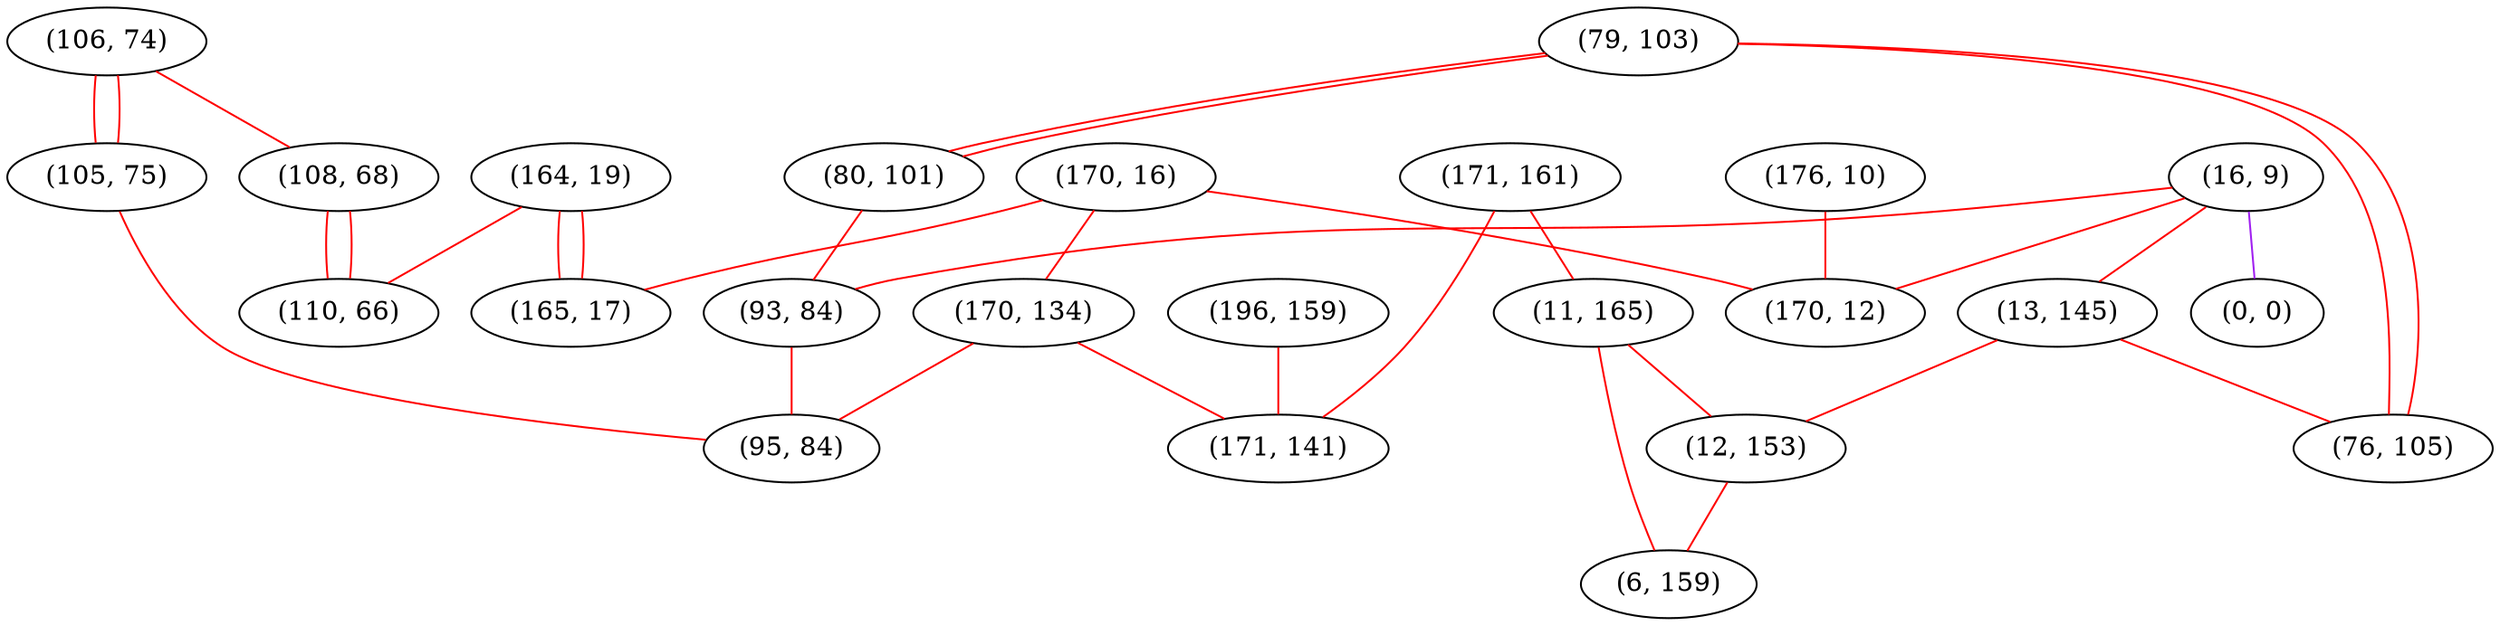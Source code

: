 graph "" {
"(106, 74)";
"(16, 9)";
"(170, 16)";
"(13, 145)";
"(108, 68)";
"(170, 134)";
"(171, 161)";
"(79, 103)";
"(76, 105)";
"(0, 0)";
"(80, 101)";
"(176, 10)";
"(164, 19)";
"(11, 165)";
"(12, 153)";
"(170, 12)";
"(105, 75)";
"(196, 159)";
"(171, 141)";
"(165, 17)";
"(93, 84)";
"(6, 159)";
"(95, 84)";
"(110, 66)";
"(106, 74)" -- "(105, 75)"  [color=red, key=0, weight=1];
"(106, 74)" -- "(105, 75)"  [color=red, key=1, weight=1];
"(106, 74)" -- "(108, 68)"  [color=red, key=0, weight=1];
"(16, 9)" -- "(13, 145)"  [color=red, key=0, weight=1];
"(16, 9)" -- "(93, 84)"  [color=red, key=0, weight=1];
"(16, 9)" -- "(0, 0)"  [color=purple, key=0, weight=4];
"(16, 9)" -- "(170, 12)"  [color=red, key=0, weight=1];
"(170, 16)" -- "(165, 17)"  [color=red, key=0, weight=1];
"(170, 16)" -- "(170, 134)"  [color=red, key=0, weight=1];
"(170, 16)" -- "(170, 12)"  [color=red, key=0, weight=1];
"(13, 145)" -- "(76, 105)"  [color=red, key=0, weight=1];
"(13, 145)" -- "(12, 153)"  [color=red, key=0, weight=1];
"(108, 68)" -- "(110, 66)"  [color=red, key=0, weight=1];
"(108, 68)" -- "(110, 66)"  [color=red, key=1, weight=1];
"(170, 134)" -- "(95, 84)"  [color=red, key=0, weight=1];
"(170, 134)" -- "(171, 141)"  [color=red, key=0, weight=1];
"(171, 161)" -- "(11, 165)"  [color=red, key=0, weight=1];
"(171, 161)" -- "(171, 141)"  [color=red, key=0, weight=1];
"(79, 103)" -- "(80, 101)"  [color=red, key=0, weight=1];
"(79, 103)" -- "(80, 101)"  [color=red, key=1, weight=1];
"(79, 103)" -- "(76, 105)"  [color=red, key=0, weight=1];
"(79, 103)" -- "(76, 105)"  [color=red, key=1, weight=1];
"(80, 101)" -- "(93, 84)"  [color=red, key=0, weight=1];
"(176, 10)" -- "(170, 12)"  [color=red, key=0, weight=1];
"(164, 19)" -- "(165, 17)"  [color=red, key=0, weight=1];
"(164, 19)" -- "(165, 17)"  [color=red, key=1, weight=1];
"(164, 19)" -- "(110, 66)"  [color=red, key=0, weight=1];
"(11, 165)" -- "(12, 153)"  [color=red, key=0, weight=1];
"(11, 165)" -- "(6, 159)"  [color=red, key=0, weight=1];
"(12, 153)" -- "(6, 159)"  [color=red, key=0, weight=1];
"(105, 75)" -- "(95, 84)"  [color=red, key=0, weight=1];
"(196, 159)" -- "(171, 141)"  [color=red, key=0, weight=1];
"(93, 84)" -- "(95, 84)"  [color=red, key=0, weight=1];
}
